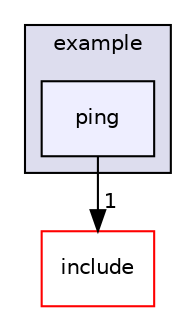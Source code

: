 digraph "example/ping" {
  compound=true
  node [ fontsize="10", fontname="Helvetica"];
  edge [ labelfontsize="10", labelfontname="Helvetica"];
  subgraph clusterdir_cfafba98a580ce4b62f8a6fa96d7cbb0 {
    graph [ bgcolor="#ddddee", pencolor="black", label="example" fontname="Helvetica", fontsize="10", URL="dir_cfafba98a580ce4b62f8a6fa96d7cbb0.html"]
  dir_9b47d53d3cfac1ab4e55cf4a7fa96ce2 [shape=box, label="ping", style="filled", fillcolor="#eeeeff", pencolor="black", URL="dir_9b47d53d3cfac1ab4e55cf4a7fa96ce2.html"];
  }
  dir_d44c64559bbebec7f509842c48db8b23 [shape=box label="include" fillcolor="white" style="filled" color="red" URL="dir_d44c64559bbebec7f509842c48db8b23.html"];
  dir_9b47d53d3cfac1ab4e55cf4a7fa96ce2->dir_d44c64559bbebec7f509842c48db8b23 [headlabel="1", labeldistance=1.5 headhref="dir_000003_000006.html"];
}
